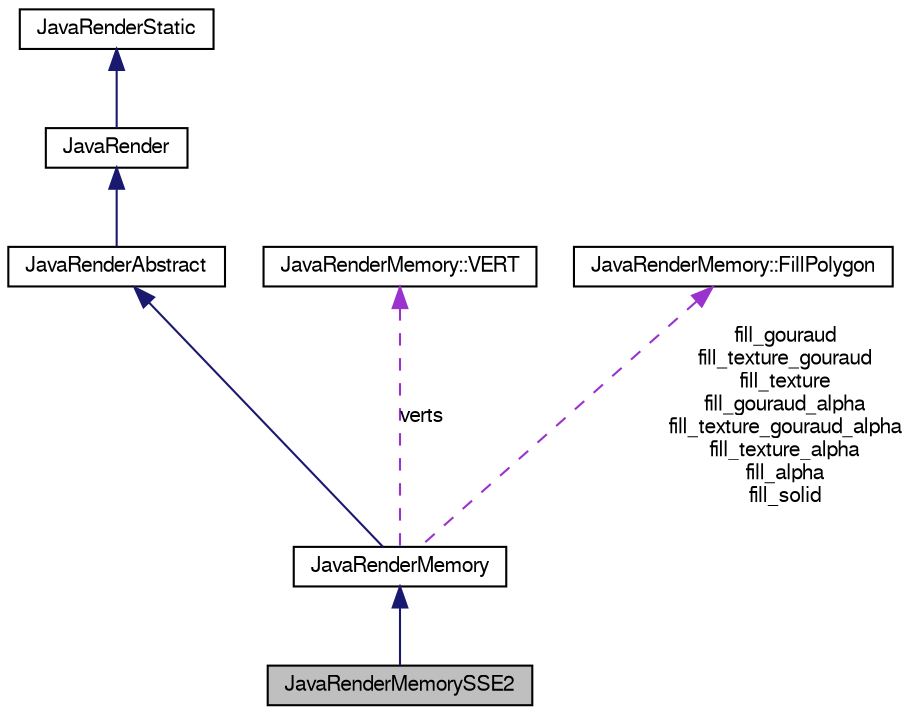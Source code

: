 digraph G
{
  bgcolor="transparent";
  edge [fontname="FreeSans",fontsize=10,labelfontname="FreeSans",labelfontsize=10];
  node [fontname="FreeSans",fontsize=10,shape=record];
  Node1 [label="JavaRenderMemorySSE2",height=0.2,width=0.4,color="black", fillcolor="grey75", style="filled" fontcolor="black"];
  Node2 -> Node1 [dir=back,color="midnightblue",fontsize=10,style="solid",fontname="FreeSans"];
  Node2 [label="JavaRenderMemory",height=0.2,width=0.4,color="black",URL="$class_java_render_memory.html",tooltip="配列を使用したレンダ。"];
  Node3 -> Node2 [dir=back,color="midnightblue",fontsize=10,style="solid",fontname="FreeSans"];
  Node3 [label="JavaRenderAbstract",height=0.2,width=0.4,color="black",URL="$class_java_render_abstract.html",tooltip="レンダの基本クラス。"];
  Node4 -> Node3 [dir=back,color="midnightblue",fontsize=10,style="solid",fontname="FreeSans"];
  Node4 [label="JavaRender",height=0.2,width=0.4,color="black",URL="$class_java_render.html",tooltip="レンダインターフェース。"];
  Node5 -> Node4 [dir=back,color="midnightblue",fontsize=10,style="solid",fontname="FreeSans"];
  Node5 [label="JavaRenderStatic",height=0.2,width=0.4,color="black",URL="$class_java_render_static.html",tooltip="レンダインターフェース。"];
  Node6 -> Node2 [dir=back,color="darkorchid3",fontsize=10,style="dashed",label="verts",fontname="FreeSans"];
  Node6 [label="JavaRenderMemory::VERT",height=0.2,width=0.4,color="black",URL="$class_java_render_memory_1_1_v_e_r_t.html",tooltip="一時頂点バッファ。"];
  Node7 -> Node2 [dir=back,color="darkorchid3",fontsize=10,style="dashed",label="fill_gouraud\nfill_texture_gouraud\nfill_texture\nfill_gouraud_alpha\nfill_texture_gouraud_alpha\nfill_texture_alpha\nfill_alpha\nfill_solid",fontname="FreeSans"];
  Node7 [label="JavaRenderMemory::FillPolygon",height=0.2,width=0.4,color="black",URL="$class_java_render_memory_1_1_fill_polygon.html",tooltip="ポリゴン塗りつぶしの基本クラス。"];
}
